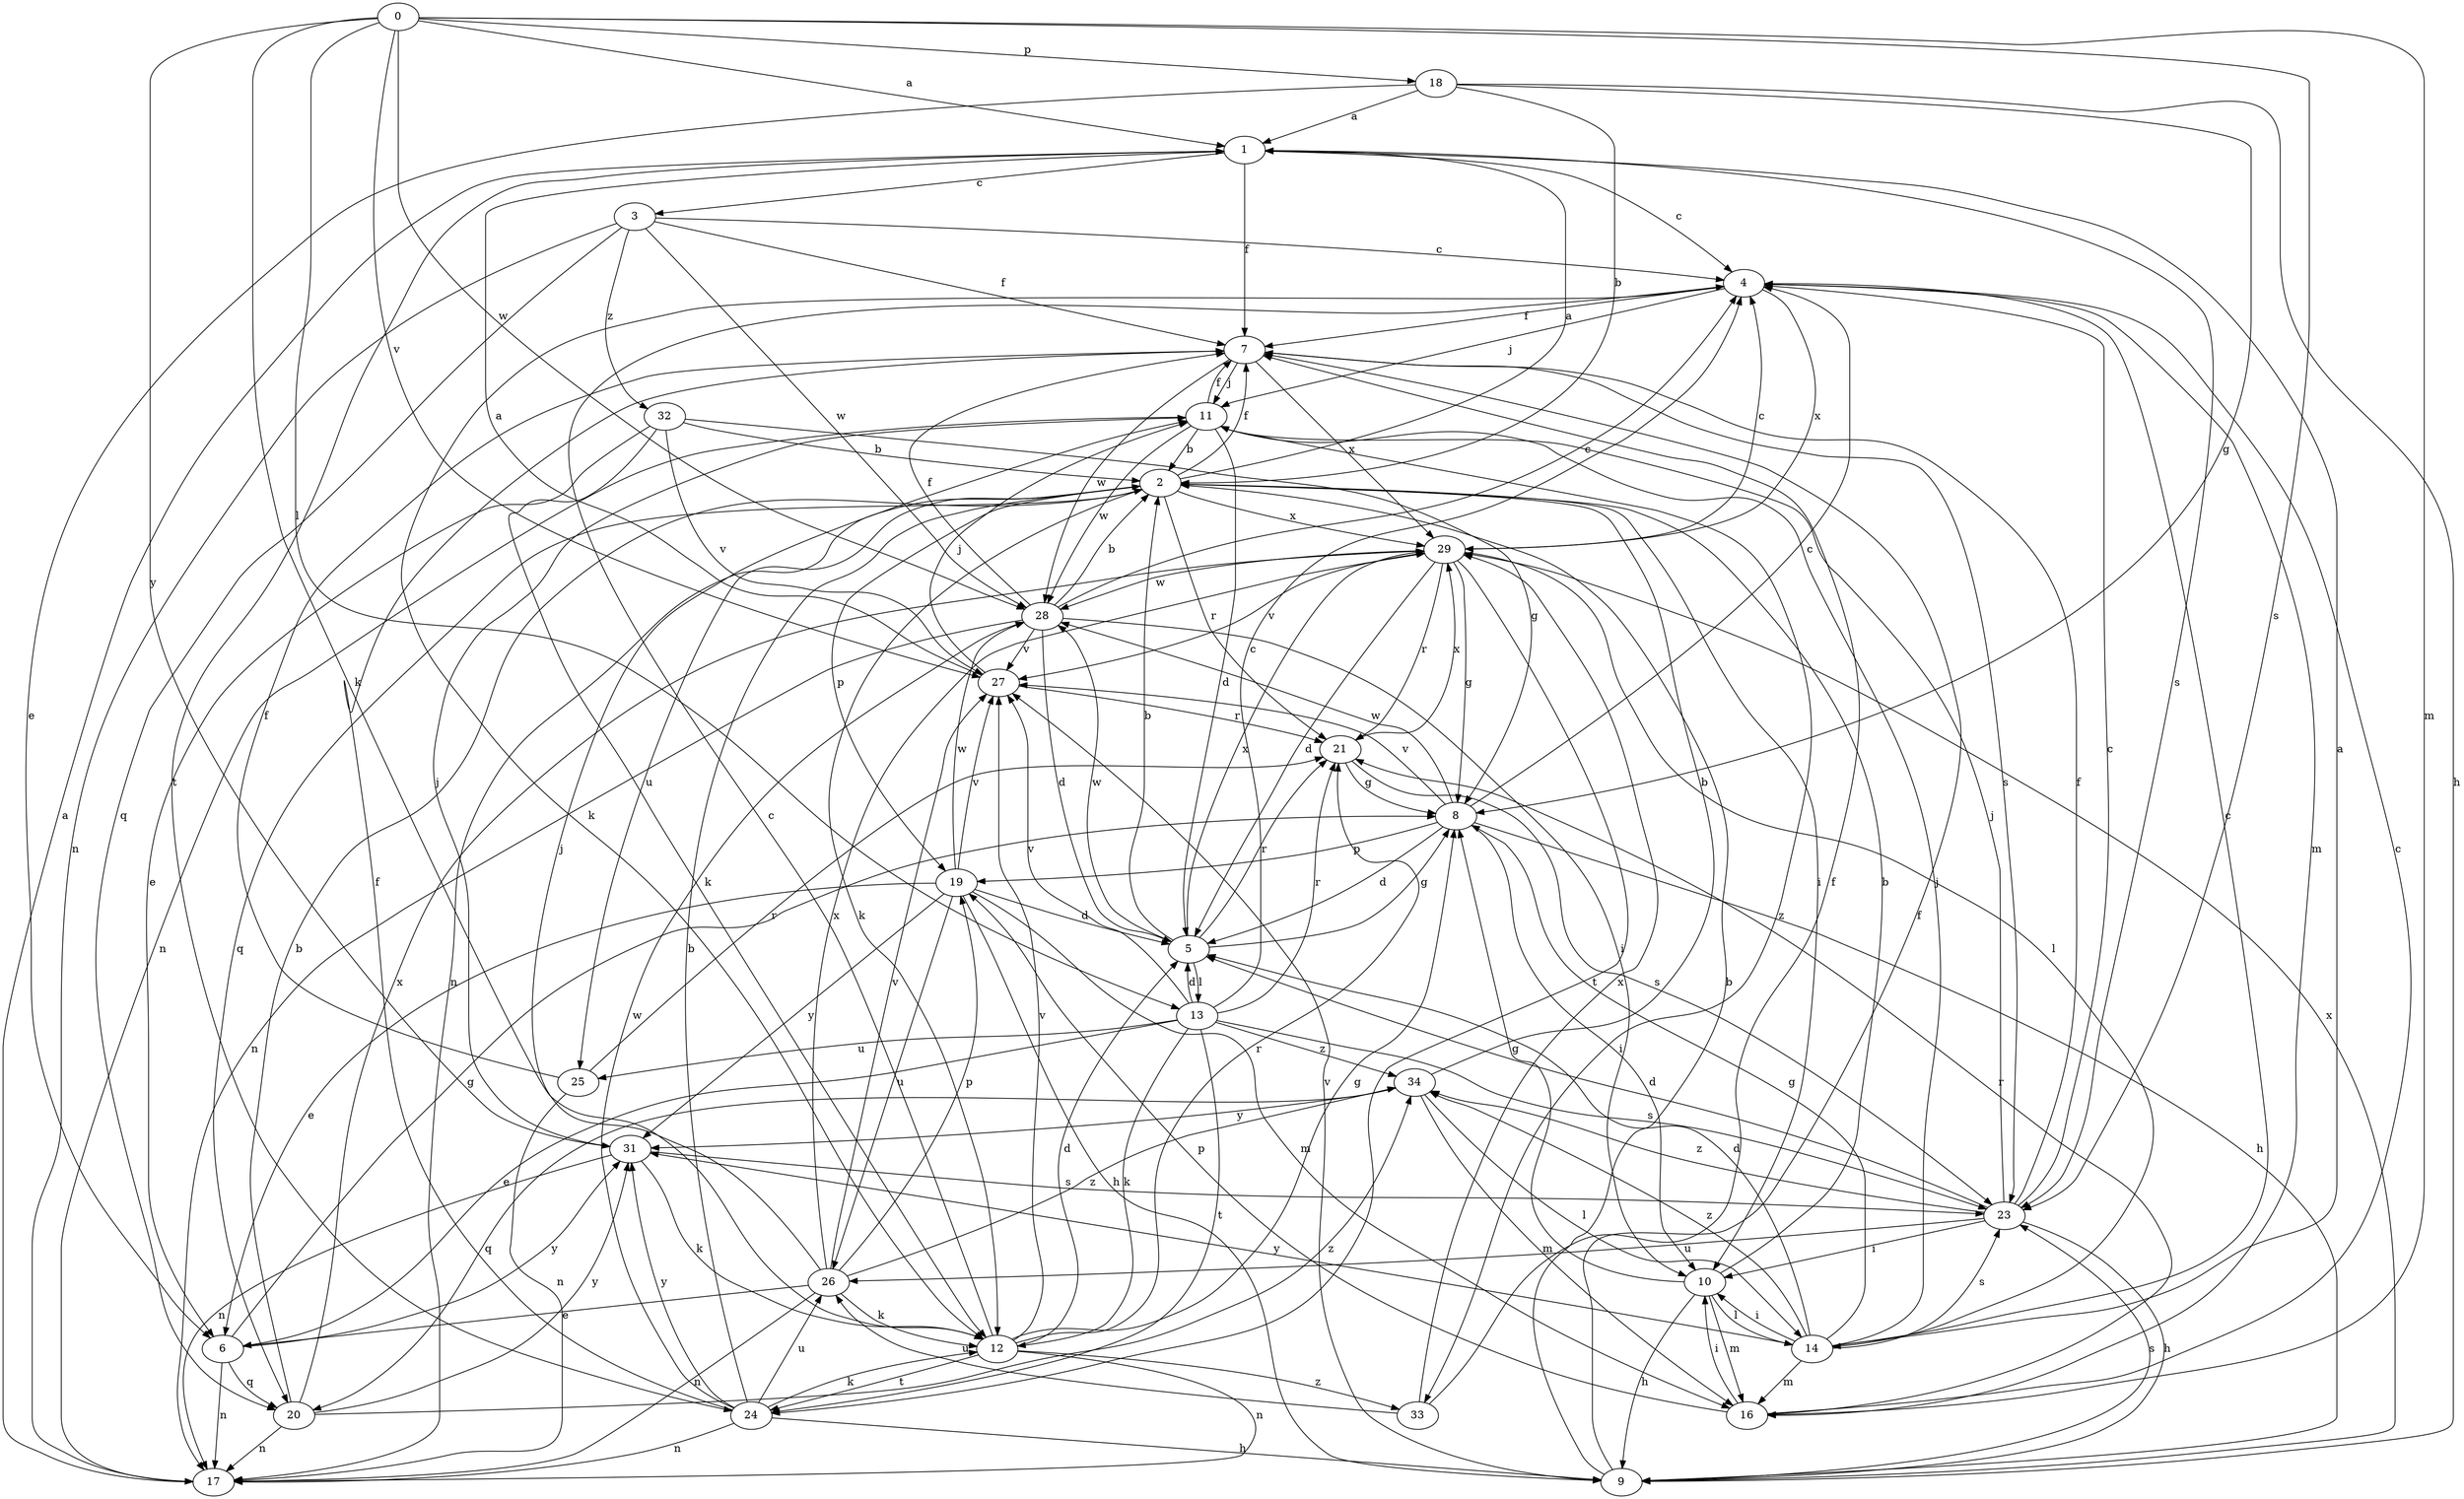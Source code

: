 strict digraph  {
0;
1;
2;
3;
4;
5;
6;
7;
8;
9;
10;
11;
12;
13;
14;
16;
17;
18;
19;
20;
21;
23;
24;
25;
26;
27;
28;
29;
31;
32;
33;
34;
0 -> 1  [label=a];
0 -> 12  [label=k];
0 -> 13  [label=l];
0 -> 16  [label=m];
0 -> 18  [label=p];
0 -> 23  [label=s];
0 -> 27  [label=v];
0 -> 28  [label=w];
0 -> 31  [label=y];
1 -> 3  [label=c];
1 -> 4  [label=c];
1 -> 7  [label=f];
1 -> 23  [label=s];
1 -> 24  [label=t];
2 -> 1  [label=a];
2 -> 7  [label=f];
2 -> 10  [label=i];
2 -> 12  [label=k];
2 -> 17  [label=n];
2 -> 19  [label=p];
2 -> 20  [label=q];
2 -> 21  [label=r];
2 -> 25  [label=u];
2 -> 29  [label=x];
3 -> 4  [label=c];
3 -> 7  [label=f];
3 -> 17  [label=n];
3 -> 20  [label=q];
3 -> 28  [label=w];
3 -> 32  [label=z];
4 -> 7  [label=f];
4 -> 11  [label=j];
4 -> 12  [label=k];
4 -> 16  [label=m];
4 -> 29  [label=x];
5 -> 2  [label=b];
5 -> 8  [label=g];
5 -> 13  [label=l];
5 -> 21  [label=r];
5 -> 28  [label=w];
5 -> 29  [label=x];
6 -> 8  [label=g];
6 -> 17  [label=n];
6 -> 20  [label=q];
6 -> 31  [label=y];
7 -> 11  [label=j];
7 -> 23  [label=s];
7 -> 28  [label=w];
7 -> 29  [label=x];
8 -> 4  [label=c];
8 -> 5  [label=d];
8 -> 9  [label=h];
8 -> 10  [label=i];
8 -> 19  [label=p];
8 -> 27  [label=v];
8 -> 28  [label=w];
9 -> 2  [label=b];
9 -> 7  [label=f];
9 -> 23  [label=s];
9 -> 27  [label=v];
9 -> 29  [label=x];
10 -> 2  [label=b];
10 -> 8  [label=g];
10 -> 9  [label=h];
10 -> 14  [label=l];
10 -> 16  [label=m];
11 -> 2  [label=b];
11 -> 5  [label=d];
11 -> 7  [label=f];
11 -> 17  [label=n];
11 -> 28  [label=w];
11 -> 33  [label=z];
12 -> 4  [label=c];
12 -> 5  [label=d];
12 -> 8  [label=g];
12 -> 17  [label=n];
12 -> 21  [label=r];
12 -> 24  [label=t];
12 -> 27  [label=v];
12 -> 33  [label=z];
13 -> 4  [label=c];
13 -> 5  [label=d];
13 -> 6  [label=e];
13 -> 12  [label=k];
13 -> 21  [label=r];
13 -> 23  [label=s];
13 -> 24  [label=t];
13 -> 25  [label=u];
13 -> 27  [label=v];
13 -> 34  [label=z];
14 -> 1  [label=a];
14 -> 4  [label=c];
14 -> 5  [label=d];
14 -> 8  [label=g];
14 -> 10  [label=i];
14 -> 11  [label=j];
14 -> 16  [label=m];
14 -> 23  [label=s];
14 -> 31  [label=y];
14 -> 34  [label=z];
16 -> 4  [label=c];
16 -> 10  [label=i];
16 -> 19  [label=p];
16 -> 21  [label=r];
17 -> 1  [label=a];
18 -> 1  [label=a];
18 -> 2  [label=b];
18 -> 6  [label=e];
18 -> 8  [label=g];
18 -> 9  [label=h];
19 -> 5  [label=d];
19 -> 6  [label=e];
19 -> 9  [label=h];
19 -> 16  [label=m];
19 -> 26  [label=u];
19 -> 27  [label=v];
19 -> 28  [label=w];
19 -> 31  [label=y];
20 -> 2  [label=b];
20 -> 17  [label=n];
20 -> 29  [label=x];
20 -> 31  [label=y];
20 -> 34  [label=z];
21 -> 8  [label=g];
21 -> 23  [label=s];
21 -> 29  [label=x];
23 -> 4  [label=c];
23 -> 5  [label=d];
23 -> 7  [label=f];
23 -> 9  [label=h];
23 -> 10  [label=i];
23 -> 11  [label=j];
23 -> 26  [label=u];
23 -> 34  [label=z];
24 -> 2  [label=b];
24 -> 7  [label=f];
24 -> 9  [label=h];
24 -> 12  [label=k];
24 -> 17  [label=n];
24 -> 26  [label=u];
24 -> 28  [label=w];
24 -> 31  [label=y];
25 -> 7  [label=f];
25 -> 17  [label=n];
25 -> 21  [label=r];
26 -> 6  [label=e];
26 -> 11  [label=j];
26 -> 12  [label=k];
26 -> 17  [label=n];
26 -> 19  [label=p];
26 -> 27  [label=v];
26 -> 29  [label=x];
26 -> 34  [label=z];
27 -> 1  [label=a];
27 -> 11  [label=j];
27 -> 21  [label=r];
28 -> 2  [label=b];
28 -> 4  [label=c];
28 -> 5  [label=d];
28 -> 7  [label=f];
28 -> 10  [label=i];
28 -> 17  [label=n];
28 -> 27  [label=v];
29 -> 4  [label=c];
29 -> 5  [label=d];
29 -> 8  [label=g];
29 -> 14  [label=l];
29 -> 21  [label=r];
29 -> 24  [label=t];
29 -> 27  [label=v];
29 -> 28  [label=w];
31 -> 11  [label=j];
31 -> 12  [label=k];
31 -> 17  [label=n];
31 -> 23  [label=s];
32 -> 2  [label=b];
32 -> 6  [label=e];
32 -> 8  [label=g];
32 -> 12  [label=k];
32 -> 27  [label=v];
33 -> 7  [label=f];
33 -> 26  [label=u];
33 -> 29  [label=x];
34 -> 2  [label=b];
34 -> 14  [label=l];
34 -> 16  [label=m];
34 -> 20  [label=q];
34 -> 31  [label=y];
}
